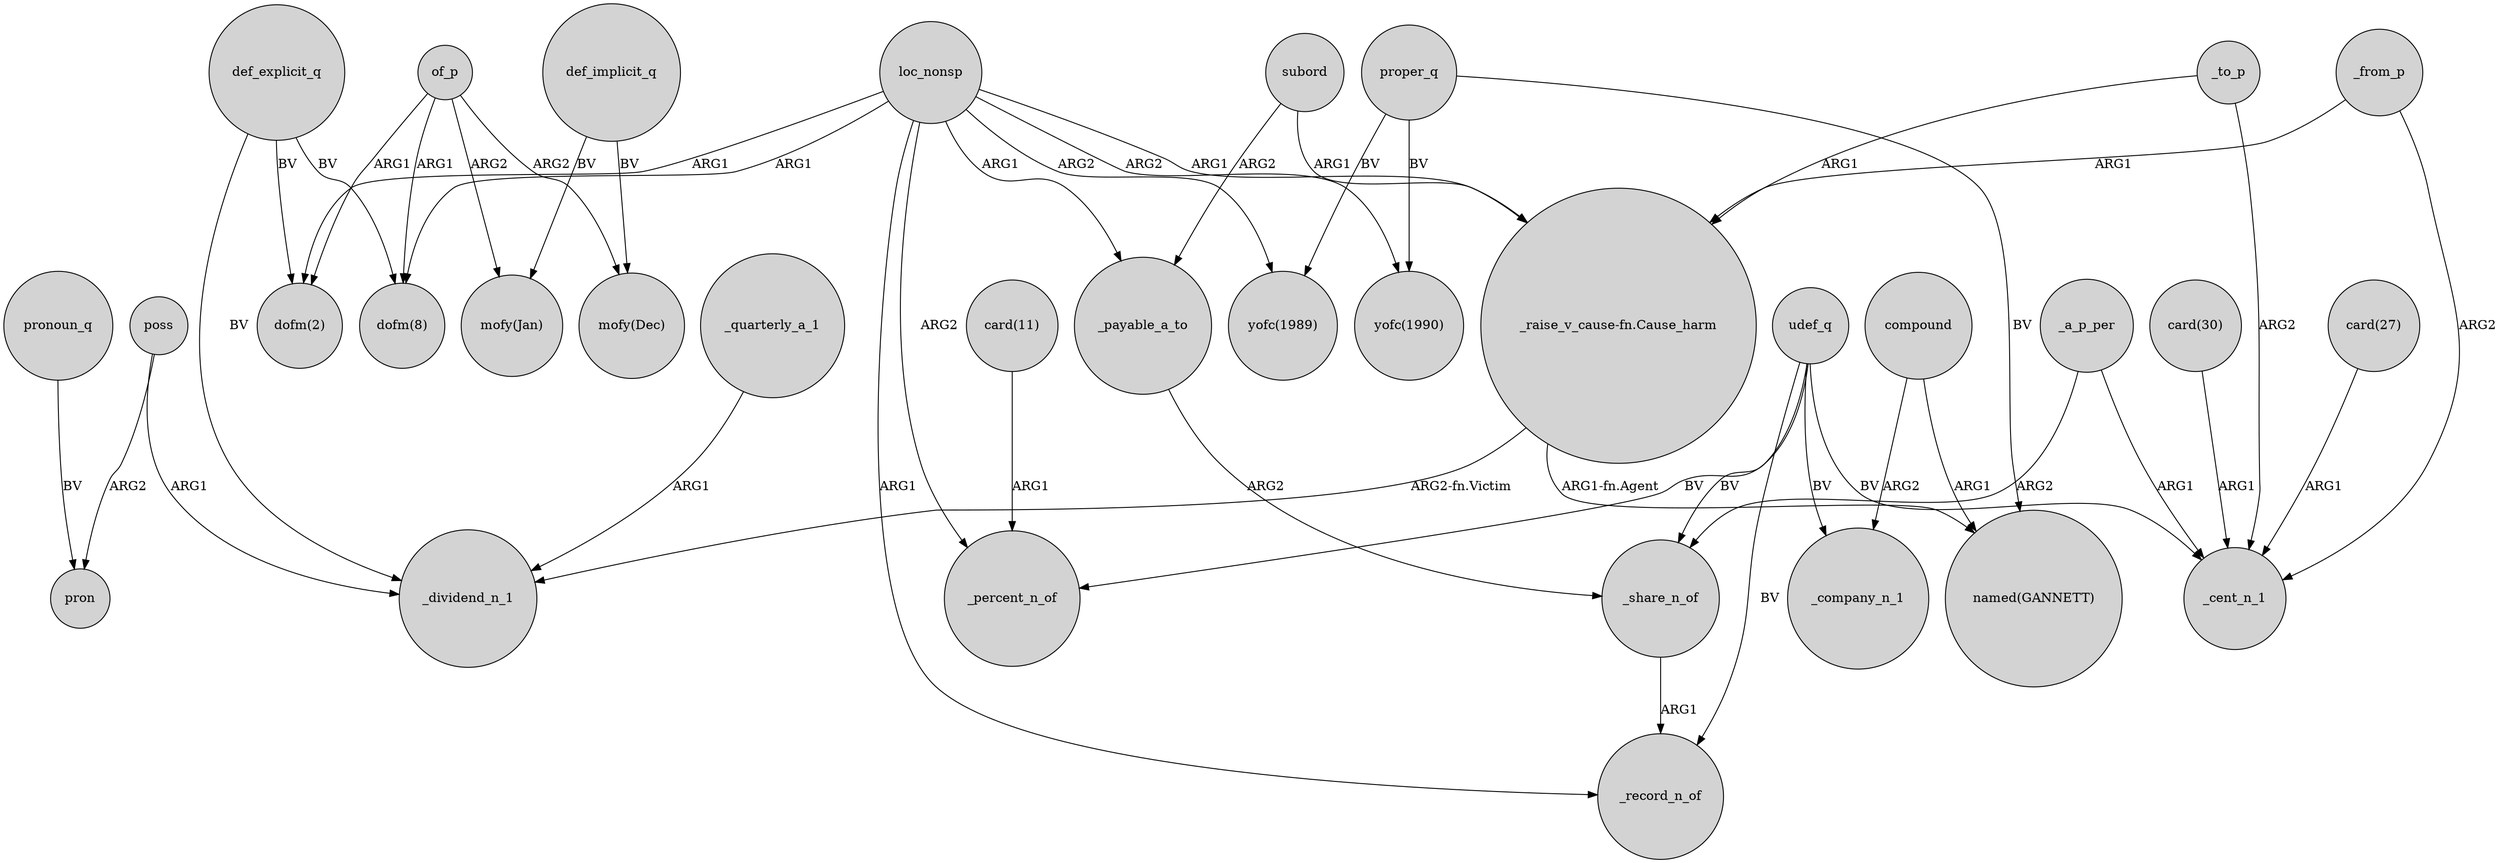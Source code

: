 digraph {
	node [shape=circle style=filled]
	"_raise_v_cause-fn.Cause_harm" -> _dividend_n_1 [label="ARG2-fn.Victim"]
	udef_q -> _record_n_of [label=BV]
	"card(30)" -> _cent_n_1 [label=ARG1]
	_payable_a_to -> _share_n_of [label=ARG2]
	_a_p_per -> _cent_n_1 [label=ARG1]
	compound -> _company_n_1 [label=ARG2]
	udef_q -> _company_n_1 [label=BV]
	poss -> _dividend_n_1 [label=ARG1]
	_from_p -> _cent_n_1 [label=ARG2]
	of_p -> "mofy(Jan)" [label=ARG2]
	subord -> _payable_a_to [label=ARG2]
	def_explicit_q -> _dividend_n_1 [label=BV]
	loc_nonsp -> "dofm(2)" [label=ARG1]
	udef_q -> _cent_n_1 [label=BV]
	loc_nonsp -> "dofm(8)" [label=ARG1]
	subord -> "_raise_v_cause-fn.Cause_harm" [label=ARG1]
	"card(27)" -> _cent_n_1 [label=ARG1]
	proper_q -> "named(GANNETT)" [label=BV]
	pronoun_q -> pron [label=BV]
	poss -> pron [label=ARG2]
	loc_nonsp -> "yofc(1989)" [label=ARG2]
	_a_p_per -> _share_n_of [label=ARG2]
	udef_q -> _percent_n_of [label=BV]
	def_explicit_q -> "dofm(8)" [label=BV]
	_share_n_of -> _record_n_of [label=ARG1]
	udef_q -> _share_n_of [label=BV]
	"card(11)" -> _percent_n_of [label=ARG1]
	_quarterly_a_1 -> _dividend_n_1 [label=ARG1]
	proper_q -> "yofc(1989)" [label=BV]
	of_p -> "dofm(2)" [label=ARG1]
	of_p -> "dofm(8)" [label=ARG1]
	proper_q -> "yofc(1990)" [label=BV]
	loc_nonsp -> _payable_a_to [label=ARG1]
	_from_p -> "_raise_v_cause-fn.Cause_harm" [label=ARG1]
	_to_p -> _cent_n_1 [label=ARG2]
	loc_nonsp -> "_raise_v_cause-fn.Cause_harm" [label=ARG1]
	of_p -> "mofy(Dec)" [label=ARG2]
	_to_p -> "_raise_v_cause-fn.Cause_harm" [label=ARG1]
	"_raise_v_cause-fn.Cause_harm" -> "named(GANNETT)" [label="ARG1-fn.Agent"]
	def_implicit_q -> "mofy(Jan)" [label=BV]
	compound -> "named(GANNETT)" [label=ARG1]
	loc_nonsp -> "yofc(1990)" [label=ARG2]
	loc_nonsp -> _record_n_of [label=ARG1]
	def_explicit_q -> "dofm(2)" [label=BV]
	loc_nonsp -> _percent_n_of [label=ARG2]
	def_implicit_q -> "mofy(Dec)" [label=BV]
}
